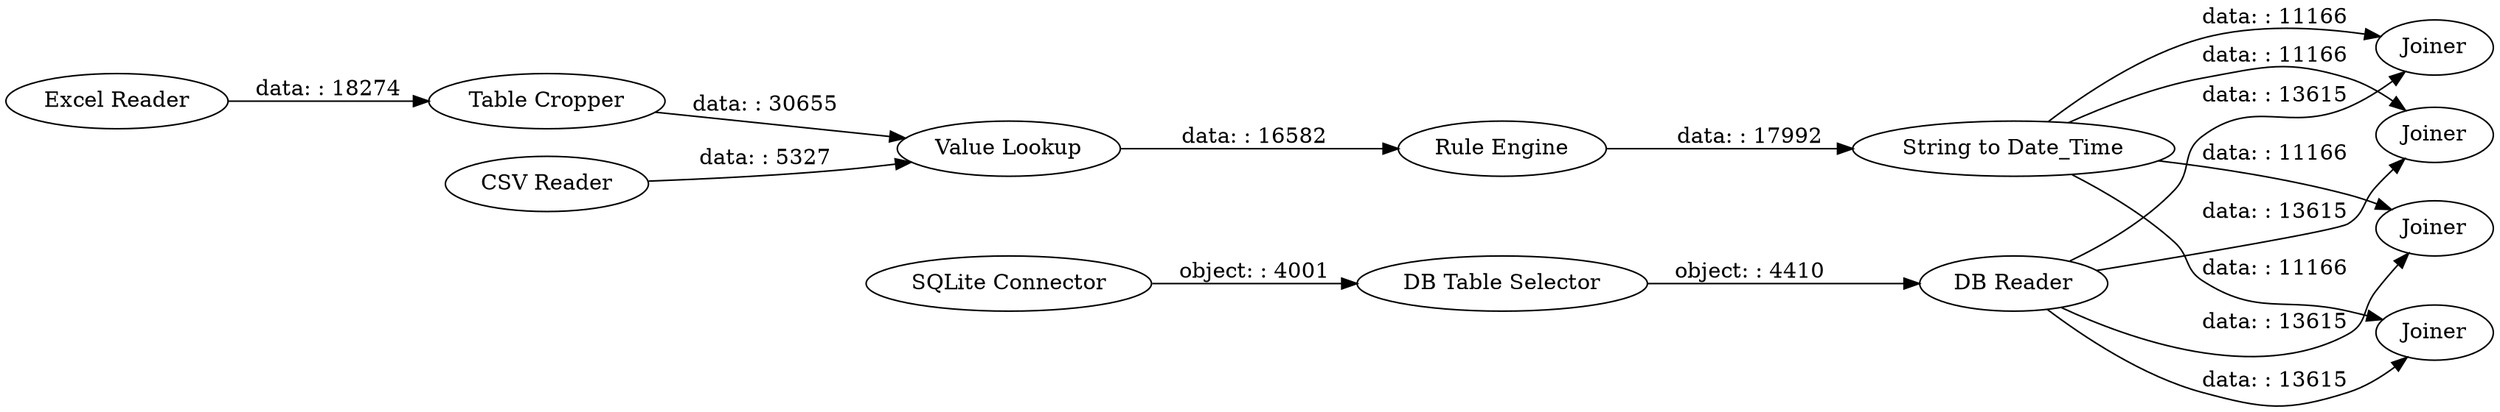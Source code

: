 digraph {
	"3022290875631807545_368" [label=Joiner]
	"3022290875631807545_418" [label=Joiner]
	"3022290875631807545_266" [label="Table Cropper"]
	"3022290875631807545_420" [label=Joiner]
	"3022290875631807545_422" [label="CSV Reader"]
	"3022290875631807545_419" [label=Joiner]
	"3022290875631807545_406" [label="SQLite Connector"]
	"3022290875631807545_273" [label="String to Date_Time"]
	"3022290875631807545_403" [label="DB Table Selector"]
	"3022290875631807545_423" [label="Excel Reader"]
	"3022290875631807545_271" [label="Value Lookup"]
	"3022290875631807545_272" [label="Rule Engine"]
	"3022290875631807545_404" [label="DB Reader"]
	"3022290875631807545_271" -> "3022290875631807545_272" [label="data: : 16582"]
	"3022290875631807545_422" -> "3022290875631807545_271" [label="data: : 5327"]
	"3022290875631807545_404" -> "3022290875631807545_420" [label="data: : 13615"]
	"3022290875631807545_404" -> "3022290875631807545_419" [label="data: : 13615"]
	"3022290875631807545_404" -> "3022290875631807545_418" [label="data: : 13615"]
	"3022290875631807545_423" -> "3022290875631807545_266" [label="data: : 18274"]
	"3022290875631807545_272" -> "3022290875631807545_273" [label="data: : 17992"]
	"3022290875631807545_273" -> "3022290875631807545_419" [label="data: : 11166"]
	"3022290875631807545_273" -> "3022290875631807545_418" [label="data: : 11166"]
	"3022290875631807545_404" -> "3022290875631807545_368" [label="data: : 13615"]
	"3022290875631807545_273" -> "3022290875631807545_420" [label="data: : 11166"]
	"3022290875631807545_273" -> "3022290875631807545_368" [label="data: : 11166"]
	"3022290875631807545_403" -> "3022290875631807545_404" [label="object: : 4410"]
	"3022290875631807545_266" -> "3022290875631807545_271" [label="data: : 30655"]
	"3022290875631807545_406" -> "3022290875631807545_403" [label="object: : 4001"]
	rankdir=LR
}
